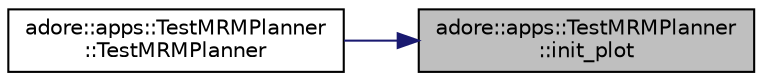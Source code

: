 digraph "adore::apps::TestMRMPlanner::init_plot"
{
 // LATEX_PDF_SIZE
  edge [fontname="Helvetica",fontsize="10",labelfontname="Helvetica",labelfontsize="10"];
  node [fontname="Helvetica",fontsize="10",shape=record];
  rankdir="RL";
  Node1 [label="adore::apps::TestMRMPlanner\l::init_plot",height=0.2,width=0.4,color="black", fillcolor="grey75", style="filled", fontcolor="black",tooltip=" "];
  Node1 -> Node2 [dir="back",color="midnightblue",fontsize="10",style="solid",fontname="Helvetica"];
  Node2 [label="adore::apps::TestMRMPlanner\l::TestMRMPlanner",height=0.2,width=0.4,color="black", fillcolor="white", style="filled",URL="$classadore_1_1apps_1_1TestMRMPlanner.html#a74d9df0af81169404306abb78046c979",tooltip=" "];
}
